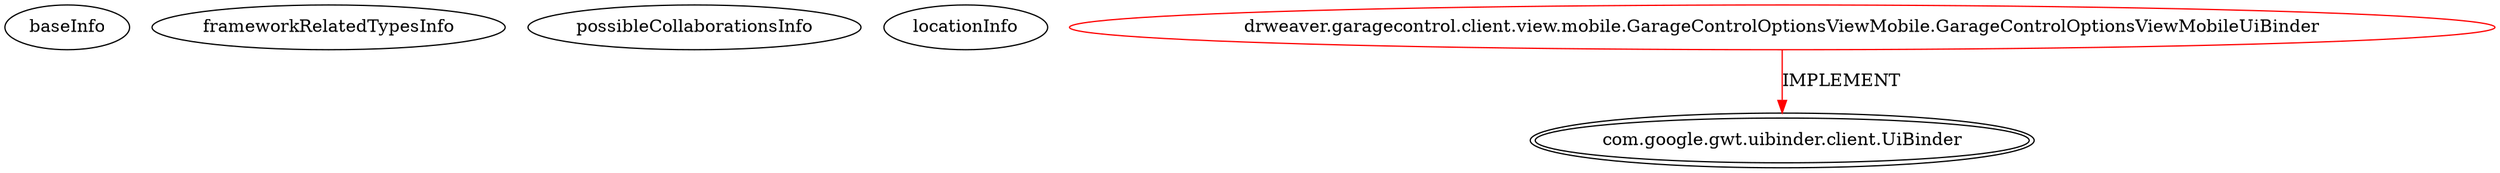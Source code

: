 digraph {
baseInfo[graphId=1308,category="extension_graph",isAnonymous=false,possibleRelation=false]
frameworkRelatedTypesInfo[0="com.google.gwt.uibinder.client.UiBinder"]
possibleCollaborationsInfo[]
locationInfo[projectName="drweaver-gwt_garage_control",filePath="/drweaver-gwt_garage_control/gwt_garage_control-master/src/drweaver/garagecontrol/client/view/mobile/GarageControlOptionsViewMobile.java",contextSignature="GarageControlOptionsViewMobileUiBinder",graphId="1308"]
0[label="drweaver.garagecontrol.client.view.mobile.GarageControlOptionsViewMobile.GarageControlOptionsViewMobileUiBinder",vertexType="ROOT_CLIENT_CLASS_DECLARATION",isFrameworkType=false,color=red]
1[label="com.google.gwt.uibinder.client.UiBinder",vertexType="FRAMEWORK_INTERFACE_TYPE",isFrameworkType=true,peripheries=2]
0->1[label="IMPLEMENT",color=red]
}
